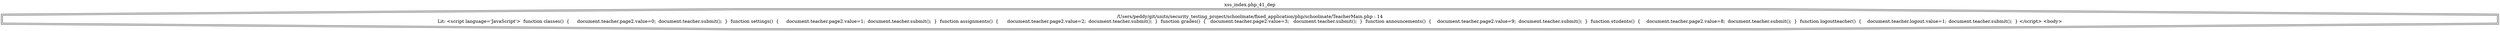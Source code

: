digraph cfg {
  label="xss_index.php_41_dep";
  labelloc=t;
  n1 [shape=doubleoctagon, label="/Users/peddy/git/unitn/security_testing_project/schoolmate/fixed_application/php/schoolmate/TeacherMain.php : 14\nLit: <script language='JavaScript'>  function classes()  {	document.teacher.page2.value=0;	document.teacher.submit();  }  function settings()  {	document.teacher.page2.value=1;	document.teacher.submit();  }  function assignments()  {	document.teacher.page2.value=2;	document.teacher.submit();  }  function grades()  {   document.teacher.page2.value=3;   document.teacher.submit();  }  function announcements()  {	document.teacher.page2.value=9;	document.teacher.submit();  }  function students()  {	document.teacher.page2.value=8;	document.teacher.submit();  }  function logoutteacher()  {	document.teacher.logout.value=1;	document.teacher.submit();  } </script> <body>\n"];
}
